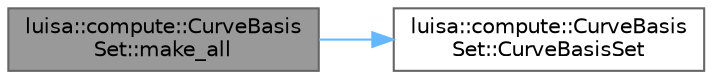 digraph "luisa::compute::CurveBasisSet::make_all"
{
 // LATEX_PDF_SIZE
  bgcolor="transparent";
  edge [fontname=Helvetica,fontsize=10,labelfontname=Helvetica,labelfontsize=10];
  node [fontname=Helvetica,fontsize=10,shape=box,height=0.2,width=0.4];
  rankdir="LR";
  Node1 [id="Node000001",label="luisa::compute::CurveBasis\lSet::make_all",height=0.2,width=0.4,color="gray40", fillcolor="grey60", style="filled", fontcolor="black",tooltip=" "];
  Node1 -> Node2 [id="edge1_Node000001_Node000002",color="steelblue1",style="solid",tooltip=" "];
  Node2 [id="Node000002",label="luisa::compute::CurveBasis\lSet::CurveBasisSet",height=0.2,width=0.4,color="grey40", fillcolor="white", style="filled",URL="$classluisa_1_1compute_1_1_curve_basis_set.html#a5ab0e1b892d390866c89a763e0e5ce34",tooltip=" "];
}
